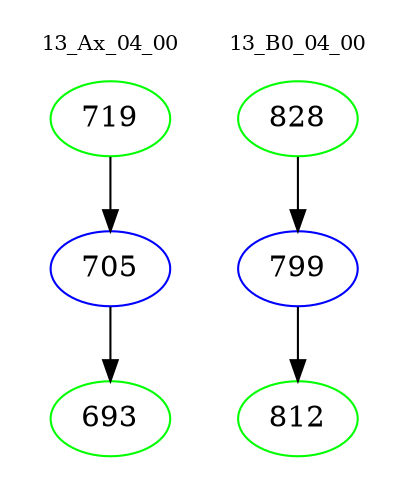 digraph{
subgraph cluster_0 {
color = white
label = "13_Ax_04_00";
fontsize=10;
T0_719 [label="719", color="green"]
T0_719 -> T0_705 [color="black"]
T0_705 [label="705", color="blue"]
T0_705 -> T0_693 [color="black"]
T0_693 [label="693", color="green"]
}
subgraph cluster_1 {
color = white
label = "13_B0_04_00";
fontsize=10;
T1_828 [label="828", color="green"]
T1_828 -> T1_799 [color="black"]
T1_799 [label="799", color="blue"]
T1_799 -> T1_812 [color="black"]
T1_812 [label="812", color="green"]
}
}
